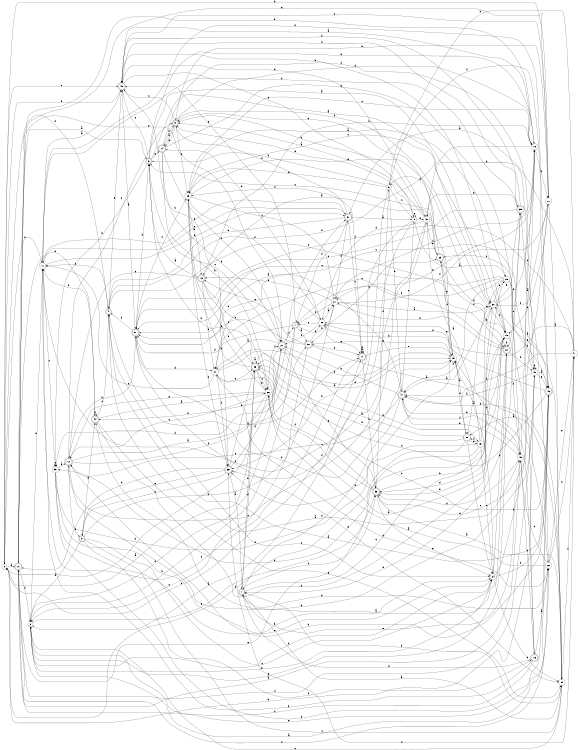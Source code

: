 digraph n42_7 {
__start0 [label="" shape="none"];

rankdir=LR;
size="8,5";

s0 [style="filled", color="black", fillcolor="white" shape="circle", label="0"];
s1 [style="rounded,filled", color="black", fillcolor="white" shape="doublecircle", label="1"];
s2 [style="filled", color="black", fillcolor="white" shape="circle", label="2"];
s3 [style="rounded,filled", color="black", fillcolor="white" shape="doublecircle", label="3"];
s4 [style="rounded,filled", color="black", fillcolor="white" shape="doublecircle", label="4"];
s5 [style="filled", color="black", fillcolor="white" shape="circle", label="5"];
s6 [style="filled", color="black", fillcolor="white" shape="circle", label="6"];
s7 [style="rounded,filled", color="black", fillcolor="white" shape="doublecircle", label="7"];
s8 [style="rounded,filled", color="black", fillcolor="white" shape="doublecircle", label="8"];
s9 [style="rounded,filled", color="black", fillcolor="white" shape="doublecircle", label="9"];
s10 [style="rounded,filled", color="black", fillcolor="white" shape="doublecircle", label="10"];
s11 [style="filled", color="black", fillcolor="white" shape="circle", label="11"];
s12 [style="rounded,filled", color="black", fillcolor="white" shape="doublecircle", label="12"];
s13 [style="rounded,filled", color="black", fillcolor="white" shape="doublecircle", label="13"];
s14 [style="rounded,filled", color="black", fillcolor="white" shape="doublecircle", label="14"];
s15 [style="filled", color="black", fillcolor="white" shape="circle", label="15"];
s16 [style="rounded,filled", color="black", fillcolor="white" shape="doublecircle", label="16"];
s17 [style="rounded,filled", color="black", fillcolor="white" shape="doublecircle", label="17"];
s18 [style="filled", color="black", fillcolor="white" shape="circle", label="18"];
s19 [style="filled", color="black", fillcolor="white" shape="circle", label="19"];
s20 [style="rounded,filled", color="black", fillcolor="white" shape="doublecircle", label="20"];
s21 [style="filled", color="black", fillcolor="white" shape="circle", label="21"];
s22 [style="filled", color="black", fillcolor="white" shape="circle", label="22"];
s23 [style="rounded,filled", color="black", fillcolor="white" shape="doublecircle", label="23"];
s24 [style="filled", color="black", fillcolor="white" shape="circle", label="24"];
s25 [style="rounded,filled", color="black", fillcolor="white" shape="doublecircle", label="25"];
s26 [style="filled", color="black", fillcolor="white" shape="circle", label="26"];
s27 [style="rounded,filled", color="black", fillcolor="white" shape="doublecircle", label="27"];
s28 [style="filled", color="black", fillcolor="white" shape="circle", label="28"];
s29 [style="filled", color="black", fillcolor="white" shape="circle", label="29"];
s30 [style="filled", color="black", fillcolor="white" shape="circle", label="30"];
s31 [style="filled", color="black", fillcolor="white" shape="circle", label="31"];
s32 [style="filled", color="black", fillcolor="white" shape="circle", label="32"];
s33 [style="filled", color="black", fillcolor="white" shape="circle", label="33"];
s34 [style="filled", color="black", fillcolor="white" shape="circle", label="34"];
s35 [style="rounded,filled", color="black", fillcolor="white" shape="doublecircle", label="35"];
s36 [style="rounded,filled", color="black", fillcolor="white" shape="doublecircle", label="36"];
s37 [style="rounded,filled", color="black", fillcolor="white" shape="doublecircle", label="37"];
s38 [style="rounded,filled", color="black", fillcolor="white" shape="doublecircle", label="38"];
s39 [style="rounded,filled", color="black", fillcolor="white" shape="doublecircle", label="39"];
s40 [style="filled", color="black", fillcolor="white" shape="circle", label="40"];
s41 [style="filled", color="black", fillcolor="white" shape="circle", label="41"];
s42 [style="filled", color="black", fillcolor="white" shape="circle", label="42"];
s43 [style="filled", color="black", fillcolor="white" shape="circle", label="43"];
s44 [style="rounded,filled", color="black", fillcolor="white" shape="doublecircle", label="44"];
s45 [style="filled", color="black", fillcolor="white" shape="circle", label="45"];
s46 [style="rounded,filled", color="black", fillcolor="white" shape="doublecircle", label="46"];
s47 [style="rounded,filled", color="black", fillcolor="white" shape="doublecircle", label="47"];
s48 [style="filled", color="black", fillcolor="white" shape="circle", label="48"];
s49 [style="rounded,filled", color="black", fillcolor="white" shape="doublecircle", label="49"];
s50 [style="rounded,filled", color="black", fillcolor="white" shape="doublecircle", label="50"];
s51 [style="rounded,filled", color="black", fillcolor="white" shape="doublecircle", label="51"];
s0 -> s10 [label="a"];
s0 -> s40 [label="b"];
s0 -> s17 [label="c"];
s0 -> s28 [label="d"];
s0 -> s49 [label="e"];
s0 -> s11 [label="f"];
s1 -> s50 [label="a"];
s1 -> s2 [label="b"];
s1 -> s25 [label="c"];
s1 -> s51 [label="d"];
s1 -> s49 [label="e"];
s1 -> s33 [label="f"];
s2 -> s22 [label="a"];
s2 -> s11 [label="b"];
s2 -> s24 [label="c"];
s2 -> s20 [label="d"];
s2 -> s36 [label="e"];
s2 -> s27 [label="f"];
s3 -> s30 [label="a"];
s3 -> s33 [label="b"];
s3 -> s49 [label="c"];
s3 -> s18 [label="d"];
s3 -> s14 [label="e"];
s3 -> s40 [label="f"];
s4 -> s48 [label="a"];
s4 -> s11 [label="b"];
s4 -> s24 [label="c"];
s4 -> s0 [label="d"];
s4 -> s49 [label="e"];
s4 -> s20 [label="f"];
s5 -> s29 [label="a"];
s5 -> s35 [label="b"];
s5 -> s5 [label="c"];
s5 -> s42 [label="d"];
s5 -> s9 [label="e"];
s5 -> s35 [label="f"];
s6 -> s2 [label="a"];
s6 -> s3 [label="b"];
s6 -> s5 [label="c"];
s6 -> s47 [label="d"];
s6 -> s45 [label="e"];
s6 -> s46 [label="f"];
s7 -> s34 [label="a"];
s7 -> s23 [label="b"];
s7 -> s29 [label="c"];
s7 -> s23 [label="d"];
s7 -> s48 [label="e"];
s7 -> s36 [label="f"];
s8 -> s2 [label="a"];
s8 -> s21 [label="b"];
s8 -> s34 [label="c"];
s8 -> s24 [label="d"];
s8 -> s44 [label="e"];
s8 -> s16 [label="f"];
s9 -> s14 [label="a"];
s9 -> s45 [label="b"];
s9 -> s49 [label="c"];
s9 -> s18 [label="d"];
s9 -> s14 [label="e"];
s9 -> s30 [label="f"];
s10 -> s3 [label="a"];
s10 -> s18 [label="b"];
s10 -> s22 [label="c"];
s10 -> s44 [label="d"];
s10 -> s27 [label="e"];
s10 -> s2 [label="f"];
s11 -> s49 [label="a"];
s11 -> s46 [label="b"];
s11 -> s33 [label="c"];
s11 -> s39 [label="d"];
s11 -> s37 [label="e"];
s11 -> s37 [label="f"];
s12 -> s50 [label="a"];
s12 -> s51 [label="b"];
s12 -> s9 [label="c"];
s12 -> s40 [label="d"];
s12 -> s8 [label="e"];
s12 -> s37 [label="f"];
s13 -> s3 [label="a"];
s13 -> s18 [label="b"];
s13 -> s26 [label="c"];
s13 -> s31 [label="d"];
s13 -> s12 [label="e"];
s13 -> s23 [label="f"];
s14 -> s30 [label="a"];
s14 -> s26 [label="b"];
s14 -> s27 [label="c"];
s14 -> s27 [label="d"];
s14 -> s48 [label="e"];
s14 -> s9 [label="f"];
s15 -> s26 [label="a"];
s15 -> s49 [label="b"];
s15 -> s45 [label="c"];
s15 -> s36 [label="d"];
s15 -> s36 [label="e"];
s15 -> s48 [label="f"];
s16 -> s22 [label="a"];
s16 -> s11 [label="b"];
s16 -> s10 [label="c"];
s16 -> s7 [label="d"];
s16 -> s47 [label="e"];
s16 -> s25 [label="f"];
s17 -> s17 [label="a"];
s17 -> s36 [label="b"];
s17 -> s17 [label="c"];
s17 -> s11 [label="d"];
s17 -> s19 [label="e"];
s17 -> s45 [label="f"];
s18 -> s49 [label="a"];
s18 -> s28 [label="b"];
s18 -> s45 [label="c"];
s18 -> s21 [label="d"];
s18 -> s21 [label="e"];
s18 -> s4 [label="f"];
s19 -> s38 [label="a"];
s19 -> s32 [label="b"];
s19 -> s25 [label="c"];
s19 -> s4 [label="d"];
s19 -> s50 [label="e"];
s19 -> s6 [label="f"];
s20 -> s7 [label="a"];
s20 -> s21 [label="b"];
s20 -> s31 [label="c"];
s20 -> s40 [label="d"];
s20 -> s39 [label="e"];
s20 -> s20 [label="f"];
s21 -> s30 [label="a"];
s21 -> s50 [label="b"];
s21 -> s1 [label="c"];
s21 -> s37 [label="d"];
s21 -> s13 [label="e"];
s21 -> s28 [label="f"];
s22 -> s26 [label="a"];
s22 -> s44 [label="b"];
s22 -> s48 [label="c"];
s22 -> s42 [label="d"];
s22 -> s41 [label="e"];
s22 -> s41 [label="f"];
s23 -> s23 [label="a"];
s23 -> s3 [label="b"];
s23 -> s26 [label="c"];
s23 -> s19 [label="d"];
s23 -> s26 [label="e"];
s23 -> s45 [label="f"];
s24 -> s19 [label="a"];
s24 -> s20 [label="b"];
s24 -> s34 [label="c"];
s24 -> s46 [label="d"];
s24 -> s2 [label="e"];
s24 -> s18 [label="f"];
s25 -> s13 [label="a"];
s25 -> s9 [label="b"];
s25 -> s3 [label="c"];
s25 -> s20 [label="d"];
s25 -> s19 [label="e"];
s25 -> s15 [label="f"];
s26 -> s0 [label="a"];
s26 -> s0 [label="b"];
s26 -> s12 [label="c"];
s26 -> s45 [label="d"];
s26 -> s12 [label="e"];
s26 -> s27 [label="f"];
s27 -> s31 [label="a"];
s27 -> s43 [label="b"];
s27 -> s3 [label="c"];
s27 -> s44 [label="d"];
s27 -> s36 [label="e"];
s27 -> s1 [label="f"];
s28 -> s34 [label="a"];
s28 -> s9 [label="b"];
s28 -> s15 [label="c"];
s28 -> s36 [label="d"];
s28 -> s10 [label="e"];
s28 -> s30 [label="f"];
s29 -> s46 [label="a"];
s29 -> s47 [label="b"];
s29 -> s51 [label="c"];
s29 -> s46 [label="d"];
s29 -> s38 [label="e"];
s29 -> s1 [label="f"];
s30 -> s47 [label="a"];
s30 -> s29 [label="b"];
s30 -> s15 [label="c"];
s30 -> s33 [label="d"];
s30 -> s39 [label="e"];
s30 -> s18 [label="f"];
s31 -> s19 [label="a"];
s31 -> s19 [label="b"];
s31 -> s11 [label="c"];
s31 -> s22 [label="d"];
s31 -> s23 [label="e"];
s31 -> s35 [label="f"];
s32 -> s21 [label="a"];
s32 -> s51 [label="b"];
s32 -> s1 [label="c"];
s32 -> s14 [label="d"];
s32 -> s17 [label="e"];
s32 -> s27 [label="f"];
s33 -> s12 [label="a"];
s33 -> s24 [label="b"];
s33 -> s33 [label="c"];
s33 -> s46 [label="d"];
s33 -> s24 [label="e"];
s33 -> s19 [label="f"];
s34 -> s38 [label="a"];
s34 -> s7 [label="b"];
s34 -> s2 [label="c"];
s34 -> s47 [label="d"];
s34 -> s30 [label="e"];
s34 -> s41 [label="f"];
s35 -> s7 [label="a"];
s35 -> s23 [label="b"];
s35 -> s8 [label="c"];
s35 -> s10 [label="d"];
s35 -> s8 [label="e"];
s35 -> s27 [label="f"];
s36 -> s34 [label="a"];
s36 -> s15 [label="b"];
s36 -> s26 [label="c"];
s36 -> s6 [label="d"];
s36 -> s24 [label="e"];
s36 -> s31 [label="f"];
s37 -> s5 [label="a"];
s37 -> s4 [label="b"];
s37 -> s17 [label="c"];
s37 -> s1 [label="d"];
s37 -> s11 [label="e"];
s37 -> s9 [label="f"];
s38 -> s23 [label="a"];
s38 -> s23 [label="b"];
s38 -> s24 [label="c"];
s38 -> s0 [label="d"];
s38 -> s43 [label="e"];
s38 -> s19 [label="f"];
s39 -> s40 [label="a"];
s39 -> s49 [label="b"];
s39 -> s51 [label="c"];
s39 -> s7 [label="d"];
s39 -> s42 [label="e"];
s39 -> s49 [label="f"];
s40 -> s46 [label="a"];
s40 -> s47 [label="b"];
s40 -> s31 [label="c"];
s40 -> s40 [label="d"];
s40 -> s46 [label="e"];
s40 -> s10 [label="f"];
s41 -> s37 [label="a"];
s41 -> s6 [label="b"];
s41 -> s35 [label="c"];
s41 -> s47 [label="d"];
s41 -> s32 [label="e"];
s41 -> s51 [label="f"];
s42 -> s9 [label="a"];
s42 -> s9 [label="b"];
s42 -> s12 [label="c"];
s42 -> s32 [label="d"];
s42 -> s25 [label="e"];
s42 -> s11 [label="f"];
s43 -> s42 [label="a"];
s43 -> s30 [label="b"];
s43 -> s24 [label="c"];
s43 -> s35 [label="d"];
s43 -> s10 [label="e"];
s43 -> s38 [label="f"];
s44 -> s26 [label="a"];
s44 -> s44 [label="b"];
s44 -> s4 [label="c"];
s44 -> s15 [label="d"];
s44 -> s34 [label="e"];
s44 -> s11 [label="f"];
s45 -> s29 [label="a"];
s45 -> s13 [label="b"];
s45 -> s21 [label="c"];
s45 -> s32 [label="d"];
s45 -> s15 [label="e"];
s45 -> s35 [label="f"];
s46 -> s4 [label="a"];
s46 -> s12 [label="b"];
s46 -> s23 [label="c"];
s46 -> s23 [label="d"];
s46 -> s2 [label="e"];
s46 -> s32 [label="f"];
s47 -> s51 [label="a"];
s47 -> s27 [label="b"];
s47 -> s5 [label="c"];
s47 -> s7 [label="d"];
s47 -> s12 [label="e"];
s47 -> s48 [label="f"];
s48 -> s10 [label="a"];
s48 -> s16 [label="b"];
s48 -> s19 [label="c"];
s48 -> s36 [label="d"];
s48 -> s47 [label="e"];
s48 -> s18 [label="f"];
s49 -> s51 [label="a"];
s49 -> s35 [label="b"];
s49 -> s28 [label="c"];
s49 -> s5 [label="d"];
s49 -> s42 [label="e"];
s49 -> s0 [label="f"];
s50 -> s22 [label="a"];
s50 -> s17 [label="b"];
s50 -> s2 [label="c"];
s50 -> s51 [label="d"];
s50 -> s13 [label="e"];
s50 -> s32 [label="f"];
s51 -> s17 [label="a"];
s51 -> s3 [label="b"];
s51 -> s45 [label="c"];
s51 -> s31 [label="d"];
s51 -> s34 [label="e"];
s51 -> s4 [label="f"];

}